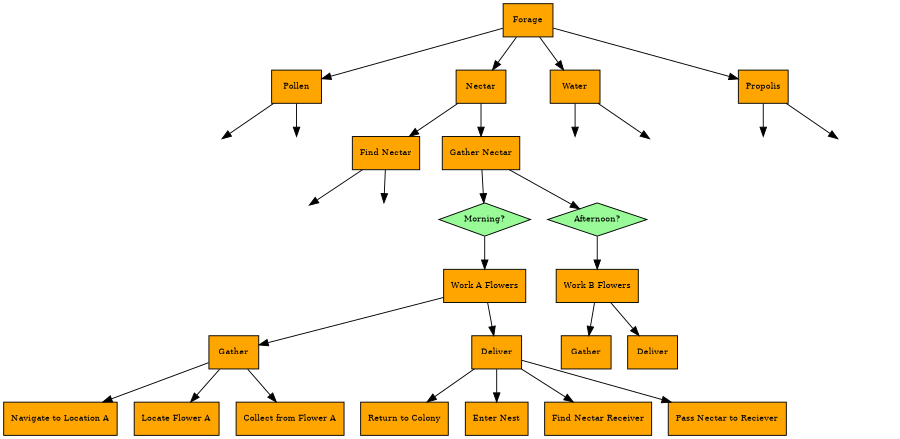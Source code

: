 digraph forage_task {
	dpi="300"; ratio=auto; size="6,6";
	graph [fontname="times-roman"];
	node [fontname="times-roman"];
	edge [fontname="times-roman"];

	forage	[fillcolor=orange, fontcolor=black, fontsize=9, label="Forage", shape=rectangle, style=filled];
	pollen	[fillcolor=orange, fontcolor=black, fontsize=9, label="Pollen", shape=rectangle, style=filled];
	nectar	[fillcolor=orange, fontcolor=black, fontsize=9, label="Nectar", shape=rectangle, style=filled];
	water 	[fillcolor=orange, fontcolor=black, fontsize=9, label="Water", shape=rectangle, style=filled];
	propolis [fillcolor=orange, fontcolor=black, fontsize=9, label="Propolis", shape=rectangle, style=filled];
	forage->pollen
	forage->nectar
	forage->water
	forage->propolis

	find [fillcolor=orange, fontcolor=black, fontsize=9, label="Find Nectar", shape=rectangle, style=filled];
	gather [fillcolor=orange, fontcolor=black, fontsize=9, label="Gather Nectar", shape=rectangle, style=filled];
	nectar->find
	nectar->gather
	
	white1 [style=invis];
	white2 [style=invis];
	find->white1
	find->white2
	
	white3 [style=invis];
	white4 [style=invis];
	pollen->white3
	pollen->white4
	
	white5 [style=invis];
	white6 [style=invis];
	water->white5
	water->white6
	
	white7 [style=invis];
	white8 [style=invis];
	propolis->white7
	propolis->white8
	
	morning		[fillcolor=palegreen, fontcolor=black, fontsize=9, label="Morning?", shape=diamond, style=filled];
	afternoon	[fillcolor=palegreen, fontcolor=black, fontsize=9, label="Afternoon?", shape=diamond, style=filled];
	gather->morning
	gather->afternoon
	
	worka [fillcolor=orange, fontcolor=black, fontsize=9, label="Work A Flowers", shape=rectangle, style=filled];
	workb [fillcolor=orange, fontcolor=black, fontsize=9, label="Work B Flowers", shape=rectangle, style=filled];
	morning->worka
	afternoon->workb
	
	gathera [fillcolor=orange, fontcolor=black, fontsize=9, label="Gather", shape=rectangle, style=filled];
	delivera [fillcolor=orange, fontcolor=black, fontsize=9, label="Deliver", shape=rectangle, style=filled];
	gatherb [fillcolor=orange, fontcolor=black, fontsize=9, label="Gather", shape=rectangle, style=filled];
	deliverb [fillcolor=orange, fontcolor=black, fontsize=9, label="Deliver", shape=rectangle, style=filled];
	worka->gathera
	worka->delivera
	workb->gatherb
	workb->deliverb
	
	navigate [fillcolor=orange, fontcolor=black, fontsize=9, label="Navigate to Location A", shape=rectangle, style=filled];
	locate [fillcolor=orange, fontcolor=black, fontsize=9, label="Locate Flower A", shape=rectangle, style=filled];
	collect [fillcolor=orange, fontcolor=black, fontsize=9, label="Collect from Flower A", shape=rectangle, style=filled];
	gathera->navigate
	gathera->locate
	gathera->collect
	
	return [fillcolor=orange, fontcolor=black, fontsize=9, label="Return to Colony", shape=rectangle, style=filled];
	enter [fillcolor=orange, fontcolor=black, fontsize=9, label="Enter Nest", shape=rectangle, style=filled];
	findrec [fillcolor=orange, fontcolor=black, fontsize=9, label="Find Nectar Receiver", shape=rectangle, style=filled];
	pass [fillcolor=orange, fontcolor=black, fontsize=9, label="Pass Nectar to Reciever", shape=rectangle, style=filled];
	delivera->return
	delivera->enter
	delivera->findrec
	delivera->pass
}
	
	